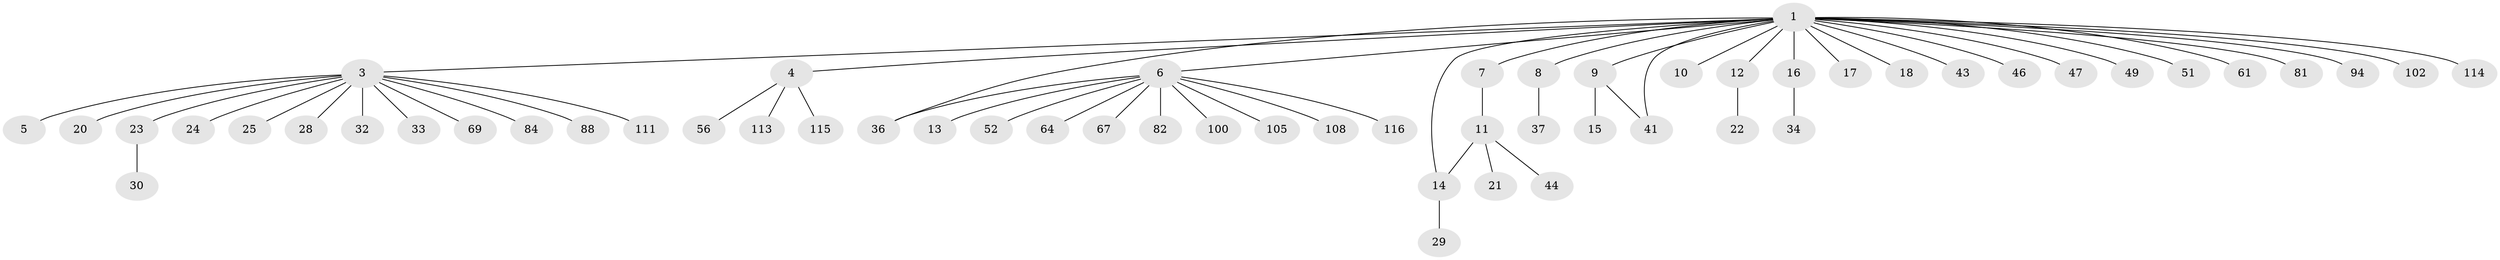 // original degree distribution, {20: 0.008620689655172414, 7: 0.008620689655172414, 13: 0.008620689655172414, 4: 0.034482758620689655, 2: 0.20689655172413793, 11: 0.017241379310344827, 6: 0.008620689655172414, 1: 0.6379310344827587, 9: 0.008620689655172414, 5: 0.008620689655172414, 3: 0.05172413793103448}
// Generated by graph-tools (version 1.1) at 2025/14/03/09/25 04:14:32]
// undirected, 58 vertices, 60 edges
graph export_dot {
graph [start="1"]
  node [color=gray90,style=filled];
  1 [super="+2"];
  3;
  4;
  5 [super="+53"];
  6;
  7 [super="+110+97+55+38"];
  8;
  9 [super="+26"];
  10;
  11 [super="+40+19+59+78+90+63"];
  12;
  13;
  14 [super="+85+27"];
  15 [super="+96"];
  16 [super="+76"];
  17 [super="+80"];
  18 [super="+109+50"];
  20;
  21;
  22;
  23 [super="+39+31+93+83+77+57+48+35+45"];
  24 [super="+54"];
  25;
  28;
  29 [super="+106"];
  30;
  32;
  33;
  34 [super="+71"];
  36 [super="+42"];
  37 [super="+66"];
  41 [super="+98"];
  43;
  44 [super="+72"];
  46;
  47 [super="+99"];
  49 [super="+74"];
  51 [super="+89"];
  52;
  56;
  61;
  64;
  67 [super="+112"];
  69;
  81;
  82;
  84;
  88;
  94;
  100;
  102;
  105;
  108;
  111;
  113;
  114;
  115;
  116;
  1 -- 3;
  1 -- 4;
  1 -- 6;
  1 -- 7;
  1 -- 8;
  1 -- 9;
  1 -- 10;
  1 -- 12;
  1 -- 16;
  1 -- 17;
  1 -- 18;
  1 -- 41;
  1 -- 46;
  1 -- 51;
  1 -- 61;
  1 -- 94;
  1 -- 102;
  1 -- 114;
  1 -- 49;
  1 -- 81;
  1 -- 36;
  1 -- 43;
  1 -- 14 [weight=2];
  1 -- 47;
  3 -- 5;
  3 -- 20;
  3 -- 23;
  3 -- 24;
  3 -- 25;
  3 -- 28;
  3 -- 32;
  3 -- 33;
  3 -- 69;
  3 -- 84;
  3 -- 88;
  3 -- 111;
  4 -- 56;
  4 -- 113;
  4 -- 115;
  6 -- 13;
  6 -- 36;
  6 -- 52;
  6 -- 64;
  6 -- 67;
  6 -- 82;
  6 -- 100;
  6 -- 105;
  6 -- 108;
  6 -- 116;
  7 -- 11;
  8 -- 37;
  9 -- 15;
  9 -- 41;
  11 -- 21;
  11 -- 44;
  11 -- 14;
  12 -- 22;
  14 -- 29;
  16 -- 34;
  23 -- 30;
}
